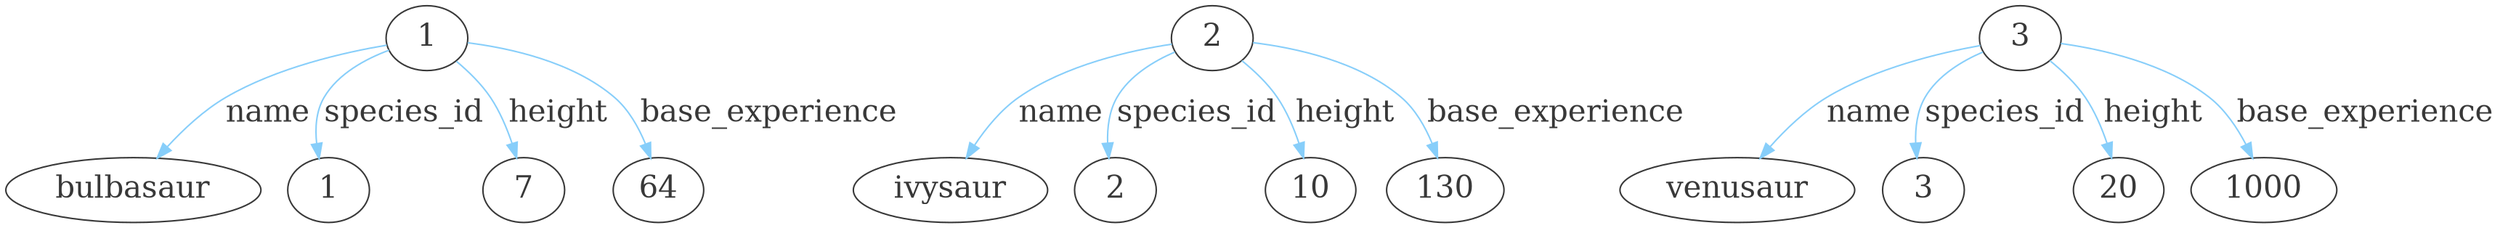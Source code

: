 digraph {
  graph [
   rankdir=TB
  ];
  node [
    style = "", fontsize = "20", fontcolor="grey22", color = "grey22", penwidth="1.0"
  ]
  edge [
    color="lightskyblue", fontcolor="grey22", penwidth="1.0", fontsize="20"
  ]

  bulbasaur1 [label="1"]
  "bulbasaur1" -> "bulbasaur"[label="name"]
  "bulbasaur1" -> "1"[label="species_id"]
  "bulbasaur1" -> "7"[label="height"]
  "bulbasaur1" -> "64"[label="base_experience"]

  ivysaur1 [label="2"]
  "ivysaur1" -> "ivysaur"[label="name"]
  "ivysaur1" -> "2"[label="species_id"]
  "ivysaur1" -> "10"[label="height"]
  "ivysaur1" -> "130"[label="base_experience"]

  venusaur1 [label="3"]
  "venusaur1" -> "venusaur"[label="name"]
  "venusaur1" -> "3"[label="species_id"]
  "venusaur1" -> "20"[label="height"]
  "venusaur1" -> "1000"[label="base_experience"]
}

/* sudo apt-get install graphviz */
/* dot -Tpng step1.dot > step1.png && f step1.png */
